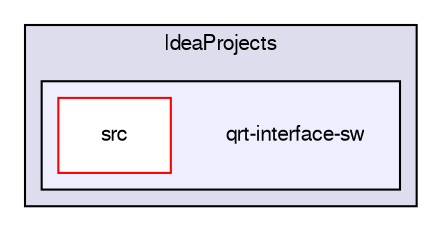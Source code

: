 digraph "C:/Users/I7/IdeaProjects/qrt-interface-sw" {
  bgcolor=transparent;
  compound=true
  node [ fontsize="10", fontname="FreeSans"];
  edge [ labelfontsize="10", labelfontname="FreeSans"];
  subgraph clusterdir_4f6f11d912917d61ea9a33ce34d11fcc {
    graph [ bgcolor="#ddddee", pencolor="black", label="IdeaProjects" fontname="FreeSans", fontsize="10", URL="dir_4f6f11d912917d61ea9a33ce34d11fcc.html"]
  subgraph clusterdir_c220df348dd77fa336b64786a5be3aa8 {
    graph [ bgcolor="#eeeeff", pencolor="black", label="" URL="dir_c220df348dd77fa336b64786a5be3aa8.html"];
    dir_c220df348dd77fa336b64786a5be3aa8 [shape=plaintext label="qrt-interface-sw"];
    dir_950fd61918d0c3dc3098201175978982 [shape=box label="src" color="red" fillcolor="white" style="filled" URL="dir_950fd61918d0c3dc3098201175978982.html"];
  }
  }
}
